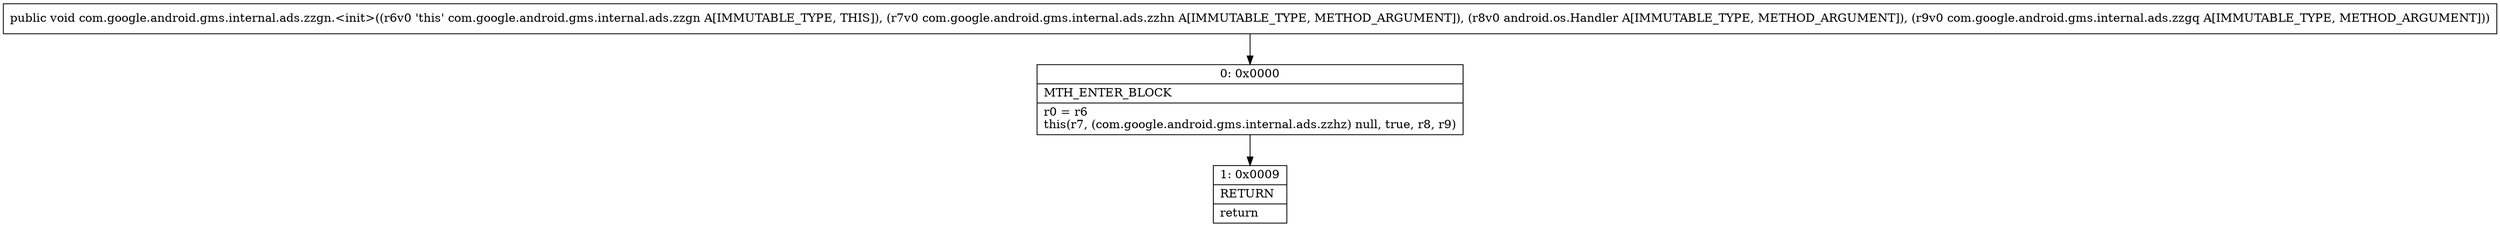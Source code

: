 digraph "CFG forcom.google.android.gms.internal.ads.zzgn.\<init\>(Lcom\/google\/android\/gms\/internal\/ads\/zzhn;Landroid\/os\/Handler;Lcom\/google\/android\/gms\/internal\/ads\/zzgq;)V" {
Node_0 [shape=record,label="{0\:\ 0x0000|MTH_ENTER_BLOCK\l|r0 = r6\lthis(r7, (com.google.android.gms.internal.ads.zzhz) null, true, r8, r9)\l}"];
Node_1 [shape=record,label="{1\:\ 0x0009|RETURN\l|return\l}"];
MethodNode[shape=record,label="{public void com.google.android.gms.internal.ads.zzgn.\<init\>((r6v0 'this' com.google.android.gms.internal.ads.zzgn A[IMMUTABLE_TYPE, THIS]), (r7v0 com.google.android.gms.internal.ads.zzhn A[IMMUTABLE_TYPE, METHOD_ARGUMENT]), (r8v0 android.os.Handler A[IMMUTABLE_TYPE, METHOD_ARGUMENT]), (r9v0 com.google.android.gms.internal.ads.zzgq A[IMMUTABLE_TYPE, METHOD_ARGUMENT])) }"];
MethodNode -> Node_0;
Node_0 -> Node_1;
}

